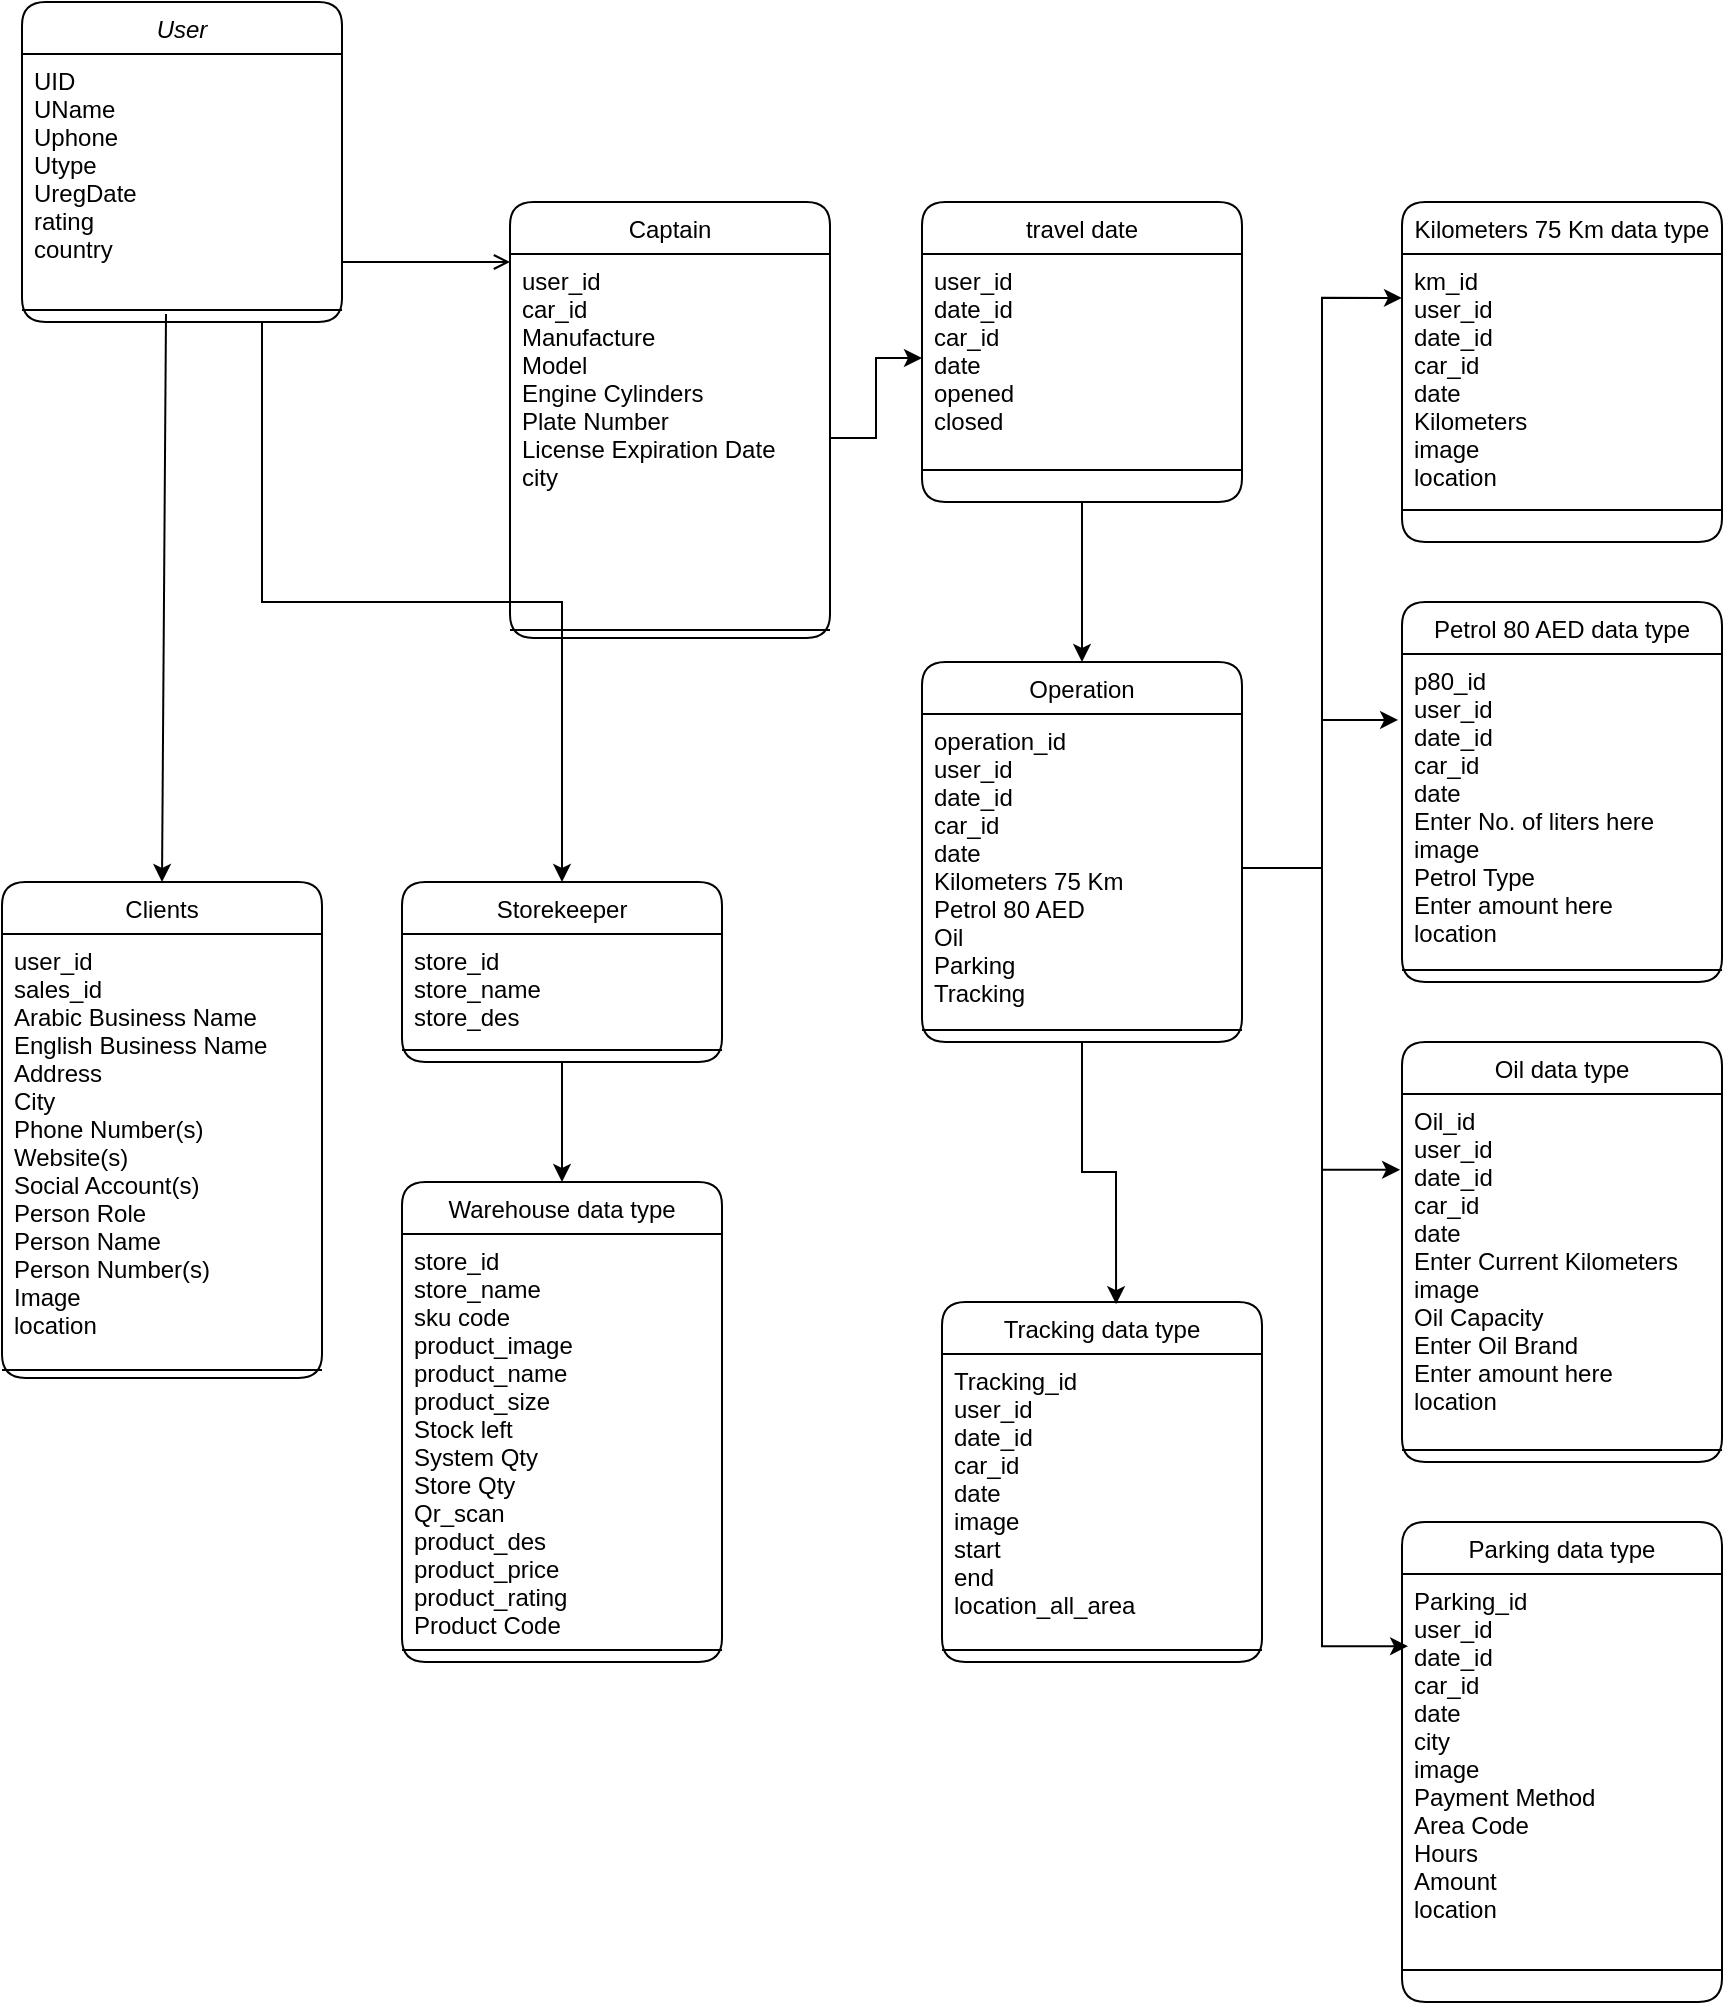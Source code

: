 <mxfile version="21.8.0" type="github">
  <diagram id="C5RBs43oDa-KdzZeNtuy" name="Page-1">
    <mxGraphModel dx="1370" dy="1886" grid="1" gridSize="10" guides="1" tooltips="1" connect="1" arrows="1" fold="1" page="1" pageScale="1" pageWidth="827" pageHeight="1169" background="none" math="0" shadow="0">
      <root>
        <mxCell id="WIyWlLk6GJQsqaUBKTNV-0" />
        <mxCell id="WIyWlLk6GJQsqaUBKTNV-1" parent="WIyWlLk6GJQsqaUBKTNV-0" />
        <mxCell id="qd7dNXxKmKyteAtFrKH8-34" style="edgeStyle=orthogonalEdgeStyle;rounded=0;orthogonalLoop=1;jettySize=auto;html=1;exitX=0.75;exitY=1;exitDx=0;exitDy=0;entryX=0.5;entryY=0;entryDx=0;entryDy=0;fontColor=default;labelBackgroundColor=none;" edge="1" parent="WIyWlLk6GJQsqaUBKTNV-1" source="zkfFHV4jXpPFQw0GAbJ--0" target="qd7dNXxKmKyteAtFrKH8-27">
          <mxGeometry relative="1" as="geometry" />
        </mxCell>
        <mxCell id="zkfFHV4jXpPFQw0GAbJ--0" value="User" style="swimlane;fontStyle=2;align=center;verticalAlign=top;childLayout=stackLayout;horizontal=1;startSize=26;horizontalStack=0;resizeParent=1;resizeLast=0;collapsible=1;marginBottom=0;rounded=1;shadow=0;strokeWidth=1;labelBackgroundColor=none;" parent="WIyWlLk6GJQsqaUBKTNV-1" vertex="1">
          <mxGeometry x="90" y="-80" width="160" height="160" as="geometry">
            <mxRectangle x="230" y="140" width="160" height="26" as="alternateBounds" />
          </mxGeometry>
        </mxCell>
        <mxCell id="zkfFHV4jXpPFQw0GAbJ--2" value="UID&#xa;UName&#xa;Uphone&#xa;Utype&#xa;UregDate&#xa;rating&#xa;country" style="text;align=left;verticalAlign=top;spacingLeft=4;spacingRight=4;overflow=hidden;rotatable=0;points=[[0,0.5],[1,0.5]];portConstraint=eastwest;rounded=1;shadow=0;html=0;labelBackgroundColor=none;" parent="zkfFHV4jXpPFQw0GAbJ--0" vertex="1">
          <mxGeometry y="26" width="160" height="124" as="geometry" />
        </mxCell>
        <mxCell id="zkfFHV4jXpPFQw0GAbJ--4" value="" style="line;html=1;strokeWidth=1;align=left;verticalAlign=middle;spacingTop=-1;spacingLeft=3;spacingRight=3;rotatable=0;labelPosition=right;points=[];portConstraint=eastwest;rounded=1;labelBackgroundColor=none;" parent="zkfFHV4jXpPFQw0GAbJ--0" vertex="1">
          <mxGeometry y="150" width="160" height="8" as="geometry" />
        </mxCell>
        <mxCell id="zkfFHV4jXpPFQw0GAbJ--6" value="Clients" style="swimlane;fontStyle=0;align=center;verticalAlign=top;childLayout=stackLayout;horizontal=1;startSize=26;horizontalStack=0;resizeParent=1;resizeLast=0;collapsible=1;marginBottom=0;rounded=1;shadow=0;strokeWidth=1;labelBackgroundColor=none;" parent="WIyWlLk6GJQsqaUBKTNV-1" vertex="1">
          <mxGeometry x="80" y="360" width="160" height="248" as="geometry">
            <mxRectangle x="130" y="380" width="160" height="26" as="alternateBounds" />
          </mxGeometry>
        </mxCell>
        <mxCell id="zkfFHV4jXpPFQw0GAbJ--7" value="user_id&#xa;sales_id&#xa;Arabic Business Name&#xa;English Business Name&#xa;Address&#xa;City&#xa;Phone Number(s)&#xa;Website(s)&#xa;Social Account(s)&#xa;Person Role&#xa;Person Name&#xa;Person Number(s)&#xa;Image&#xa;location" style="text;align=left;verticalAlign=top;spacingLeft=4;spacingRight=4;overflow=hidden;rotatable=0;points=[[0,0.5],[1,0.5]];portConstraint=eastwest;rounded=1;labelBackgroundColor=none;" parent="zkfFHV4jXpPFQw0GAbJ--6" vertex="1">
          <mxGeometry y="26" width="160" height="214" as="geometry" />
        </mxCell>
        <mxCell id="zkfFHV4jXpPFQw0GAbJ--9" value="" style="line;html=1;strokeWidth=1;align=left;verticalAlign=middle;spacingTop=-1;spacingLeft=3;spacingRight=3;rotatable=0;labelPosition=right;points=[];portConstraint=eastwest;rounded=1;labelBackgroundColor=none;" parent="zkfFHV4jXpPFQw0GAbJ--6" vertex="1">
          <mxGeometry y="240" width="160" height="8" as="geometry" />
        </mxCell>
        <mxCell id="qd7dNXxKmKyteAtFrKH8-21" style="edgeStyle=orthogonalEdgeStyle;rounded=0;orthogonalLoop=1;jettySize=auto;html=1;exitX=0.5;exitY=1;exitDx=0;exitDy=0;entryX=0.5;entryY=0;entryDx=0;entryDy=0;fontColor=default;labelBackgroundColor=none;" edge="1" parent="WIyWlLk6GJQsqaUBKTNV-1" source="zkfFHV4jXpPFQw0GAbJ--13" target="qd7dNXxKmKyteAtFrKH8-3">
          <mxGeometry relative="1" as="geometry" />
        </mxCell>
        <mxCell id="zkfFHV4jXpPFQw0GAbJ--13" value="travel date" style="swimlane;fontStyle=0;align=center;verticalAlign=top;childLayout=stackLayout;horizontal=1;startSize=26;horizontalStack=0;resizeParent=1;resizeLast=0;collapsible=1;marginBottom=0;rounded=1;shadow=0;strokeWidth=1;labelBackgroundColor=none;" parent="WIyWlLk6GJQsqaUBKTNV-1" vertex="1">
          <mxGeometry x="540" y="20" width="160" height="150" as="geometry">
            <mxRectangle x="340" y="380" width="170" height="26" as="alternateBounds" />
          </mxGeometry>
        </mxCell>
        <mxCell id="zkfFHV4jXpPFQw0GAbJ--14" value="user_id&#xa;date_id&#xa;car_id&#xa;date&#xa;opened&#xa;closed" style="text;align=left;verticalAlign=top;spacingLeft=4;spacingRight=4;overflow=hidden;rotatable=0;points=[[0,0.5],[1,0.5]];portConstraint=eastwest;rounded=1;labelBackgroundColor=none;" parent="zkfFHV4jXpPFQw0GAbJ--13" vertex="1">
          <mxGeometry y="26" width="160" height="104" as="geometry" />
        </mxCell>
        <mxCell id="zkfFHV4jXpPFQw0GAbJ--15" value="" style="line;html=1;strokeWidth=1;align=left;verticalAlign=middle;spacingTop=-1;spacingLeft=3;spacingRight=3;rotatable=0;labelPosition=right;points=[];portConstraint=eastwest;rounded=1;labelBackgroundColor=none;" parent="zkfFHV4jXpPFQw0GAbJ--13" vertex="1">
          <mxGeometry y="130" width="160" height="8" as="geometry" />
        </mxCell>
        <mxCell id="zkfFHV4jXpPFQw0GAbJ--17" value="Captain" style="swimlane;fontStyle=0;align=center;verticalAlign=top;childLayout=stackLayout;horizontal=1;startSize=26;horizontalStack=0;resizeParent=1;resizeLast=0;collapsible=1;marginBottom=0;rounded=1;shadow=0;strokeWidth=1;labelBackgroundColor=none;" parent="WIyWlLk6GJQsqaUBKTNV-1" vertex="1">
          <mxGeometry x="334" y="20" width="160" height="218" as="geometry">
            <mxRectangle x="550" y="140" width="160" height="26" as="alternateBounds" />
          </mxGeometry>
        </mxCell>
        <mxCell id="zkfFHV4jXpPFQw0GAbJ--18" value="user_id&#xa;car_id&#xa;Manufacture&#xa;Model&#xa;Engine Cylinders&#xa;Plate Number&#xa;License Expiration Date&#xa;city" style="text;align=left;verticalAlign=top;spacingLeft=4;spacingRight=4;overflow=hidden;rotatable=0;points=[[0,0.5],[1,0.5]];portConstraint=eastwest;rounded=1;labelBackgroundColor=none;" parent="zkfFHV4jXpPFQw0GAbJ--17" vertex="1">
          <mxGeometry y="26" width="160" height="184" as="geometry" />
        </mxCell>
        <mxCell id="zkfFHV4jXpPFQw0GAbJ--23" value="" style="line;html=1;strokeWidth=1;align=left;verticalAlign=middle;spacingTop=-1;spacingLeft=3;spacingRight=3;rotatable=0;labelPosition=right;points=[];portConstraint=eastwest;rounded=1;labelBackgroundColor=none;" parent="zkfFHV4jXpPFQw0GAbJ--17" vertex="1">
          <mxGeometry y="210" width="160" height="8" as="geometry" />
        </mxCell>
        <mxCell id="zkfFHV4jXpPFQw0GAbJ--26" value="" style="endArrow=open;shadow=0;strokeWidth=1;rounded=1;endFill=1;edgeStyle=elbowEdgeStyle;elbow=vertical;labelBackgroundColor=none;fontColor=default;" parent="WIyWlLk6GJQsqaUBKTNV-1" source="zkfFHV4jXpPFQw0GAbJ--0" target="zkfFHV4jXpPFQw0GAbJ--17" edge="1">
          <mxGeometry x="0.5" y="41" relative="1" as="geometry">
            <mxPoint x="380" y="192" as="sourcePoint" />
            <mxPoint x="540" y="192" as="targetPoint" />
            <mxPoint x="-40" y="32" as="offset" />
          </mxGeometry>
        </mxCell>
        <mxCell id="zkfFHV4jXpPFQw0GAbJ--28" value="" style="resizable=0;align=right;verticalAlign=bottom;labelBackgroundColor=none;fontSize=12;rounded=1;" parent="zkfFHV4jXpPFQw0GAbJ--26" connectable="0" vertex="1">
          <mxGeometry x="1" relative="1" as="geometry">
            <mxPoint x="-7" y="4" as="offset" />
          </mxGeometry>
        </mxCell>
        <mxCell id="qd7dNXxKmKyteAtFrKH8-0" value="" style="endArrow=classic;html=1;rounded=0;fontColor=default;exitX=0.45;exitY=0.75;exitDx=0;exitDy=0;exitPerimeter=0;entryX=0.5;entryY=0;entryDx=0;entryDy=0;labelBackgroundColor=none;" edge="1" parent="WIyWlLk6GJQsqaUBKTNV-1" source="zkfFHV4jXpPFQw0GAbJ--4" target="zkfFHV4jXpPFQw0GAbJ--6">
          <mxGeometry width="50" height="50" relative="1" as="geometry">
            <mxPoint x="390" y="260" as="sourcePoint" />
            <mxPoint x="440" y="210" as="targetPoint" />
          </mxGeometry>
        </mxCell>
        <mxCell id="qd7dNXxKmKyteAtFrKH8-2" style="edgeStyle=orthogonalEdgeStyle;rounded=0;orthogonalLoop=1;jettySize=auto;html=1;exitX=1;exitY=0.5;exitDx=0;exitDy=0;fontColor=default;labelBackgroundColor=none;" edge="1" parent="WIyWlLk6GJQsqaUBKTNV-1" source="zkfFHV4jXpPFQw0GAbJ--18" target="zkfFHV4jXpPFQw0GAbJ--14">
          <mxGeometry relative="1" as="geometry" />
        </mxCell>
        <mxCell id="qd7dNXxKmKyteAtFrKH8-3" value="Operation" style="swimlane;fontStyle=0;align=center;verticalAlign=top;childLayout=stackLayout;horizontal=1;startSize=26;horizontalStack=0;resizeParent=1;resizeLast=0;collapsible=1;marginBottom=0;rounded=1;shadow=0;strokeWidth=1;labelBackgroundColor=none;" vertex="1" parent="WIyWlLk6GJQsqaUBKTNV-1">
          <mxGeometry x="540" y="250" width="160" height="190" as="geometry">
            <mxRectangle x="340" y="380" width="170" height="26" as="alternateBounds" />
          </mxGeometry>
        </mxCell>
        <mxCell id="qd7dNXxKmKyteAtFrKH8-4" value="operation_id&#xa;user_id&#xa;date_id&#xa;car_id&#xa;date&#xa;Kilometers 75 Km&#xa;Petrol 80 AED&#xa;Oil&#xa;Parking&#xa;Tracking" style="text;align=left;verticalAlign=top;spacingLeft=4;spacingRight=4;overflow=hidden;rotatable=0;points=[[0,0.5],[1,0.5]];portConstraint=eastwest;rounded=1;labelBackgroundColor=none;" vertex="1" parent="qd7dNXxKmKyteAtFrKH8-3">
          <mxGeometry y="26" width="160" height="154" as="geometry" />
        </mxCell>
        <mxCell id="qd7dNXxKmKyteAtFrKH8-5" value="" style="line;html=1;strokeWidth=1;align=left;verticalAlign=middle;spacingTop=-1;spacingLeft=3;spacingRight=3;rotatable=0;labelPosition=right;points=[];portConstraint=eastwest;rounded=1;labelBackgroundColor=none;" vertex="1" parent="qd7dNXxKmKyteAtFrKH8-3">
          <mxGeometry y="180" width="160" height="8" as="geometry" />
        </mxCell>
        <mxCell id="qd7dNXxKmKyteAtFrKH8-6" value="Kilometers 75 Km data type" style="swimlane;fontStyle=0;align=center;verticalAlign=top;childLayout=stackLayout;horizontal=1;startSize=26;horizontalStack=0;resizeParent=1;resizeLast=0;collapsible=1;marginBottom=0;rounded=1;shadow=0;strokeWidth=1;labelBackgroundColor=none;" vertex="1" parent="WIyWlLk6GJQsqaUBKTNV-1">
          <mxGeometry x="780" y="20" width="160" height="170" as="geometry">
            <mxRectangle x="340" y="380" width="170" height="26" as="alternateBounds" />
          </mxGeometry>
        </mxCell>
        <mxCell id="qd7dNXxKmKyteAtFrKH8-7" value="km_id&#xa;user_id&#xa;date_id&#xa;car_id&#xa;date&#xa;Kilometers&#xa;image&#xa;location" style="text;align=left;verticalAlign=top;spacingLeft=4;spacingRight=4;overflow=hidden;rotatable=0;points=[[0,0.5],[1,0.5]];portConstraint=eastwest;rounded=1;labelBackgroundColor=none;" vertex="1" parent="qd7dNXxKmKyteAtFrKH8-6">
          <mxGeometry y="26" width="160" height="124" as="geometry" />
        </mxCell>
        <mxCell id="qd7dNXxKmKyteAtFrKH8-8" value="" style="line;html=1;strokeWidth=1;align=left;verticalAlign=middle;spacingTop=-1;spacingLeft=3;spacingRight=3;rotatable=0;labelPosition=right;points=[];portConstraint=eastwest;rounded=1;labelBackgroundColor=none;" vertex="1" parent="qd7dNXxKmKyteAtFrKH8-6">
          <mxGeometry y="150" width="160" height="8" as="geometry" />
        </mxCell>
        <mxCell id="qd7dNXxKmKyteAtFrKH8-9" value="Petrol 80 AED data type" style="swimlane;fontStyle=0;align=center;verticalAlign=top;childLayout=stackLayout;horizontal=1;startSize=26;horizontalStack=0;resizeParent=1;resizeLast=0;collapsible=1;marginBottom=0;rounded=1;shadow=0;strokeWidth=1;labelBackgroundColor=none;" vertex="1" parent="WIyWlLk6GJQsqaUBKTNV-1">
          <mxGeometry x="780" y="220" width="160" height="190" as="geometry">
            <mxRectangle x="340" y="380" width="170" height="26" as="alternateBounds" />
          </mxGeometry>
        </mxCell>
        <mxCell id="qd7dNXxKmKyteAtFrKH8-10" value="p80_id&#xa;user_id&#xa;date_id&#xa;car_id&#xa;date&#xa;Enter No. of liters here&#xa;image&#xa;Petrol Type&#xa;Enter amount here&#xa;location" style="text;align=left;verticalAlign=top;spacingLeft=4;spacingRight=4;overflow=hidden;rotatable=0;points=[[0,0.5],[1,0.5]];portConstraint=eastwest;rounded=1;labelBackgroundColor=none;" vertex="1" parent="qd7dNXxKmKyteAtFrKH8-9">
          <mxGeometry y="26" width="160" height="154" as="geometry" />
        </mxCell>
        <mxCell id="qd7dNXxKmKyteAtFrKH8-11" value="" style="line;html=1;strokeWidth=1;align=left;verticalAlign=middle;spacingTop=-1;spacingLeft=3;spacingRight=3;rotatable=0;labelPosition=right;points=[];portConstraint=eastwest;rounded=1;labelBackgroundColor=none;" vertex="1" parent="qd7dNXxKmKyteAtFrKH8-9">
          <mxGeometry y="180" width="160" height="8" as="geometry" />
        </mxCell>
        <mxCell id="qd7dNXxKmKyteAtFrKH8-12" value="Oil data type" style="swimlane;fontStyle=0;align=center;verticalAlign=top;childLayout=stackLayout;horizontal=1;startSize=26;horizontalStack=0;resizeParent=1;resizeLast=0;collapsible=1;marginBottom=0;rounded=1;shadow=0;strokeWidth=1;labelBackgroundColor=none;" vertex="1" parent="WIyWlLk6GJQsqaUBKTNV-1">
          <mxGeometry x="780" y="440" width="160" height="210" as="geometry">
            <mxRectangle x="340" y="380" width="170" height="26" as="alternateBounds" />
          </mxGeometry>
        </mxCell>
        <mxCell id="qd7dNXxKmKyteAtFrKH8-13" value="Oil_id&#xa;user_id&#xa;date_id&#xa;car_id&#xa;date&#xa;Enter Current Kilometers &#xa;image&#xa;Oil Capacity&#xa;Enter Oil Brand&#xa;Enter amount here&#xa;location" style="text;align=left;verticalAlign=top;spacingLeft=4;spacingRight=4;overflow=hidden;rotatable=0;points=[[0,0.5],[1,0.5]];portConstraint=eastwest;rounded=1;labelBackgroundColor=none;" vertex="1" parent="qd7dNXxKmKyteAtFrKH8-12">
          <mxGeometry y="26" width="160" height="174" as="geometry" />
        </mxCell>
        <mxCell id="qd7dNXxKmKyteAtFrKH8-14" value="" style="line;html=1;strokeWidth=1;align=left;verticalAlign=middle;spacingTop=-1;spacingLeft=3;spacingRight=3;rotatable=0;labelPosition=right;points=[];portConstraint=eastwest;rounded=1;labelBackgroundColor=none;" vertex="1" parent="qd7dNXxKmKyteAtFrKH8-12">
          <mxGeometry y="200" width="160" height="8" as="geometry" />
        </mxCell>
        <mxCell id="qd7dNXxKmKyteAtFrKH8-15" value="Parking data type" style="swimlane;fontStyle=0;align=center;verticalAlign=top;childLayout=stackLayout;horizontal=1;startSize=26;horizontalStack=0;resizeParent=1;resizeLast=0;collapsible=1;marginBottom=0;rounded=1;shadow=0;strokeWidth=1;labelBackgroundColor=none;" vertex="1" parent="WIyWlLk6GJQsqaUBKTNV-1">
          <mxGeometry x="780" y="680" width="160" height="240" as="geometry">
            <mxRectangle x="340" y="380" width="170" height="26" as="alternateBounds" />
          </mxGeometry>
        </mxCell>
        <mxCell id="qd7dNXxKmKyteAtFrKH8-16" value="Parking_id&#xa;user_id&#xa;date_id&#xa;car_id&#xa;date&#xa;city&#xa;image&#xa;Payment Method&#xa;Area Code&#xa;Hours&#xa;Amount&#xa;location" style="text;align=left;verticalAlign=top;spacingLeft=4;spacingRight=4;overflow=hidden;rotatable=0;points=[[0,0.5],[1,0.5]];portConstraint=eastwest;rounded=1;labelBackgroundColor=none;" vertex="1" parent="qd7dNXxKmKyteAtFrKH8-15">
          <mxGeometry y="26" width="160" height="194" as="geometry" />
        </mxCell>
        <mxCell id="qd7dNXxKmKyteAtFrKH8-17" value="" style="line;html=1;strokeWidth=1;align=left;verticalAlign=middle;spacingTop=-1;spacingLeft=3;spacingRight=3;rotatable=0;labelPosition=right;points=[];portConstraint=eastwest;rounded=1;labelBackgroundColor=none;" vertex="1" parent="qd7dNXxKmKyteAtFrKH8-15">
          <mxGeometry y="220" width="160" height="8" as="geometry" />
        </mxCell>
        <mxCell id="qd7dNXxKmKyteAtFrKH8-18" value="Tracking data type" style="swimlane;fontStyle=0;align=center;verticalAlign=top;childLayout=stackLayout;horizontal=1;startSize=26;horizontalStack=0;resizeParent=1;resizeLast=0;collapsible=1;marginBottom=0;rounded=1;shadow=0;strokeWidth=1;labelBackgroundColor=none;" vertex="1" parent="WIyWlLk6GJQsqaUBKTNV-1">
          <mxGeometry x="550" y="570" width="160" height="180" as="geometry">
            <mxRectangle x="340" y="380" width="170" height="26" as="alternateBounds" />
          </mxGeometry>
        </mxCell>
        <mxCell id="qd7dNXxKmKyteAtFrKH8-19" value="Tracking_id&#xa;user_id&#xa;date_id&#xa;car_id&#xa;date&#xa;image&#xa;start&#xa;end&#xa;location_all_area" style="text;align=left;verticalAlign=top;spacingLeft=4;spacingRight=4;overflow=hidden;rotatable=0;points=[[0,0.5],[1,0.5]];portConstraint=eastwest;rounded=1;labelBackgroundColor=none;" vertex="1" parent="qd7dNXxKmKyteAtFrKH8-18">
          <mxGeometry y="26" width="160" height="144" as="geometry" />
        </mxCell>
        <mxCell id="qd7dNXxKmKyteAtFrKH8-20" value="" style="line;html=1;strokeWidth=1;align=left;verticalAlign=middle;spacingTop=-1;spacingLeft=3;spacingRight=3;rotatable=0;labelPosition=right;points=[];portConstraint=eastwest;rounded=1;labelBackgroundColor=none;" vertex="1" parent="qd7dNXxKmKyteAtFrKH8-18">
          <mxGeometry y="170" width="160" height="8" as="geometry" />
        </mxCell>
        <mxCell id="qd7dNXxKmKyteAtFrKH8-22" style="edgeStyle=orthogonalEdgeStyle;rounded=0;orthogonalLoop=1;jettySize=auto;html=1;exitX=1;exitY=0.5;exitDx=0;exitDy=0;entryX=0;entryY=0.177;entryDx=0;entryDy=0;entryPerimeter=0;fontColor=default;labelBackgroundColor=none;" edge="1" parent="WIyWlLk6GJQsqaUBKTNV-1" source="qd7dNXxKmKyteAtFrKH8-4" target="qd7dNXxKmKyteAtFrKH8-7">
          <mxGeometry relative="1" as="geometry" />
        </mxCell>
        <mxCell id="qd7dNXxKmKyteAtFrKH8-23" style="edgeStyle=orthogonalEdgeStyle;rounded=0;orthogonalLoop=1;jettySize=auto;html=1;exitX=1;exitY=0.5;exitDx=0;exitDy=0;entryX=-0.012;entryY=0.214;entryDx=0;entryDy=0;entryPerimeter=0;fontColor=default;labelBackgroundColor=none;" edge="1" parent="WIyWlLk6GJQsqaUBKTNV-1" source="qd7dNXxKmKyteAtFrKH8-4" target="qd7dNXxKmKyteAtFrKH8-10">
          <mxGeometry relative="1" as="geometry" />
        </mxCell>
        <mxCell id="qd7dNXxKmKyteAtFrKH8-24" style="edgeStyle=orthogonalEdgeStyle;rounded=0;orthogonalLoop=1;jettySize=auto;html=1;exitX=1;exitY=0.5;exitDx=0;exitDy=0;entryX=-0.006;entryY=0.218;entryDx=0;entryDy=0;entryPerimeter=0;fontColor=default;labelBackgroundColor=none;" edge="1" parent="WIyWlLk6GJQsqaUBKTNV-1" source="qd7dNXxKmKyteAtFrKH8-4" target="qd7dNXxKmKyteAtFrKH8-13">
          <mxGeometry relative="1" as="geometry" />
        </mxCell>
        <mxCell id="qd7dNXxKmKyteAtFrKH8-25" style="edgeStyle=orthogonalEdgeStyle;rounded=0;orthogonalLoop=1;jettySize=auto;html=1;exitX=1;exitY=0.5;exitDx=0;exitDy=0;entryX=0.019;entryY=0.186;entryDx=0;entryDy=0;entryPerimeter=0;fontColor=default;labelBackgroundColor=none;" edge="1" parent="WIyWlLk6GJQsqaUBKTNV-1" source="qd7dNXxKmKyteAtFrKH8-4" target="qd7dNXxKmKyteAtFrKH8-16">
          <mxGeometry relative="1" as="geometry" />
        </mxCell>
        <mxCell id="qd7dNXxKmKyteAtFrKH8-26" style="edgeStyle=orthogonalEdgeStyle;rounded=0;orthogonalLoop=1;jettySize=auto;html=1;exitX=0.5;exitY=1;exitDx=0;exitDy=0;entryX=0.544;entryY=0.006;entryDx=0;entryDy=0;entryPerimeter=0;fontColor=default;labelBackgroundColor=none;" edge="1" parent="WIyWlLk6GJQsqaUBKTNV-1" source="qd7dNXxKmKyteAtFrKH8-3" target="qd7dNXxKmKyteAtFrKH8-18">
          <mxGeometry relative="1" as="geometry" />
        </mxCell>
        <mxCell id="qd7dNXxKmKyteAtFrKH8-33" style="edgeStyle=orthogonalEdgeStyle;rounded=0;orthogonalLoop=1;jettySize=auto;html=1;exitX=0.5;exitY=1;exitDx=0;exitDy=0;entryX=0.5;entryY=0;entryDx=0;entryDy=0;fontColor=default;labelBackgroundColor=none;" edge="1" parent="WIyWlLk6GJQsqaUBKTNV-1" source="qd7dNXxKmKyteAtFrKH8-27" target="qd7dNXxKmKyteAtFrKH8-30">
          <mxGeometry relative="1" as="geometry" />
        </mxCell>
        <mxCell id="qd7dNXxKmKyteAtFrKH8-27" value="Storekeeper" style="swimlane;fontStyle=0;align=center;verticalAlign=top;childLayout=stackLayout;horizontal=1;startSize=26;horizontalStack=0;resizeParent=1;resizeLast=0;collapsible=1;marginBottom=0;rounded=1;shadow=0;strokeWidth=1;labelBackgroundColor=none;" vertex="1" parent="WIyWlLk6GJQsqaUBKTNV-1">
          <mxGeometry x="280" y="360" width="160" height="90" as="geometry">
            <mxRectangle x="130" y="380" width="160" height="26" as="alternateBounds" />
          </mxGeometry>
        </mxCell>
        <mxCell id="qd7dNXxKmKyteAtFrKH8-28" value="store_id&#xa;store_name&#xa;store_des&#xa;" style="text;align=left;verticalAlign=top;spacingLeft=4;spacingRight=4;overflow=hidden;rotatable=0;points=[[0,0.5],[1,0.5]];portConstraint=eastwest;rounded=1;labelBackgroundColor=none;" vertex="1" parent="qd7dNXxKmKyteAtFrKH8-27">
          <mxGeometry y="26" width="160" height="54" as="geometry" />
        </mxCell>
        <mxCell id="qd7dNXxKmKyteAtFrKH8-29" value="" style="line;html=1;strokeWidth=1;align=left;verticalAlign=middle;spacingTop=-1;spacingLeft=3;spacingRight=3;rotatable=0;labelPosition=right;points=[];portConstraint=eastwest;rounded=1;labelBackgroundColor=none;" vertex="1" parent="qd7dNXxKmKyteAtFrKH8-27">
          <mxGeometry y="80" width="160" height="8" as="geometry" />
        </mxCell>
        <mxCell id="qd7dNXxKmKyteAtFrKH8-30" value="Warehouse data type" style="swimlane;fontStyle=0;align=center;verticalAlign=top;childLayout=stackLayout;horizontal=1;startSize=26;horizontalStack=0;resizeParent=1;resizeLast=0;collapsible=1;marginBottom=0;rounded=1;shadow=0;strokeWidth=1;labelBackgroundColor=none;" vertex="1" parent="WIyWlLk6GJQsqaUBKTNV-1">
          <mxGeometry x="280" y="510" width="160" height="240" as="geometry">
            <mxRectangle x="130" y="380" width="160" height="26" as="alternateBounds" />
          </mxGeometry>
        </mxCell>
        <mxCell id="qd7dNXxKmKyteAtFrKH8-31" value="store_id&#xa;store_name&#xa;sku code&#xa;product_image&#xa;product_name&#xa;product_size&#xa;Stock left&#xa;System Qty&#xa;Store Qty&#xa;Qr_scan&#xa;product_des&#xa;product_price&#xa;product_rating&#xa;Product Code&#xa;&#xa;" style="text;align=left;verticalAlign=top;spacingLeft=4;spacingRight=4;overflow=hidden;rotatable=0;points=[[0,0.5],[1,0.5]];portConstraint=eastwest;rounded=1;labelBackgroundColor=none;" vertex="1" parent="qd7dNXxKmKyteAtFrKH8-30">
          <mxGeometry y="26" width="160" height="204" as="geometry" />
        </mxCell>
        <mxCell id="qd7dNXxKmKyteAtFrKH8-32" value="" style="line;html=1;strokeWidth=1;align=left;verticalAlign=middle;spacingTop=-1;spacingLeft=3;spacingRight=3;rotatable=0;labelPosition=right;points=[];portConstraint=eastwest;rounded=1;labelBackgroundColor=none;" vertex="1" parent="qd7dNXxKmKyteAtFrKH8-30">
          <mxGeometry y="230" width="160" height="8" as="geometry" />
        </mxCell>
      </root>
    </mxGraphModel>
  </diagram>
</mxfile>
